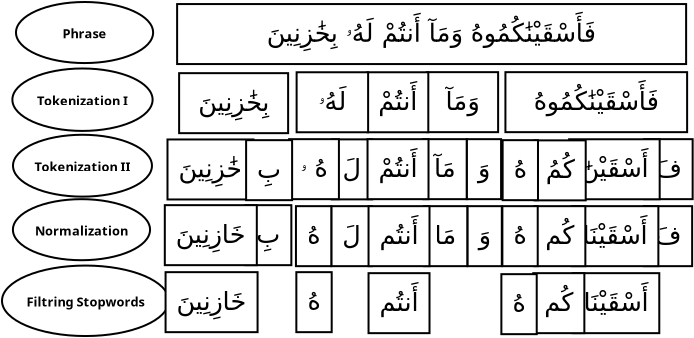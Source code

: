 <?xml version="1.0" encoding="UTF-8"?>
<dia:diagram xmlns:dia="http://www.lysator.liu.se/~alla/dia/">
  <dia:layer name="Background" visible="true" active="true">
    <dia:object type="Flowchart - Box" version="0" id="O0">
      <dia:attribute name="obj_pos">
        <dia:point val="16.5,11.1"/>
      </dia:attribute>
      <dia:attribute name="obj_bb">
        <dia:rectangle val="16.45,11.05;42,14.15"/>
      </dia:attribute>
      <dia:attribute name="elem_corner">
        <dia:point val="16.5,11.1"/>
      </dia:attribute>
      <dia:attribute name="elem_width">
        <dia:real val="25.45"/>
      </dia:attribute>
      <dia:attribute name="elem_height">
        <dia:real val="3.0"/>
      </dia:attribute>
      <dia:attribute name="border_width">
        <dia:real val="0.1"/>
      </dia:attribute>
      <dia:attribute name="show_background">
        <dia:boolean val="true"/>
      </dia:attribute>
      <dia:attribute name="padding">
        <dia:real val="0.5"/>
      </dia:attribute>
      <dia:attribute name="text">
        <dia:composite type="text">
          <dia:attribute name="string">
            <dia:string>#فَأَسْقَيْنَٰكُمُوهُ وَمَآ أَنتُمْ لَهُۥ بِخَٰزِنِينَ#</dia:string>
          </dia:attribute>
          <dia:attribute name="font">
            <dia:font family="Scheherazade" style="0" name="Courier"/>
          </dia:attribute>
          <dia:attribute name="height">
            <dia:real val="1.594"/>
          </dia:attribute>
          <dia:attribute name="pos">
            <dia:point val="29.225,12.906"/>
          </dia:attribute>
          <dia:attribute name="color">
            <dia:color val="#000000"/>
          </dia:attribute>
          <dia:attribute name="alignment">
            <dia:enum val="1"/>
          </dia:attribute>
        </dia:composite>
      </dia:attribute>
    </dia:object>
    <dia:object type="Flowchart - Ellipse" version="0" id="O1">
      <dia:attribute name="obj_pos">
        <dia:point val="8.443,10.997"/>
      </dia:attribute>
      <dia:attribute name="obj_bb">
        <dia:rectangle val="8.393,10.947;15.35,14.1"/>
      </dia:attribute>
      <dia:attribute name="elem_corner">
        <dia:point val="8.443,10.997"/>
      </dia:attribute>
      <dia:attribute name="elem_width">
        <dia:real val="6.857"/>
      </dia:attribute>
      <dia:attribute name="elem_height">
        <dia:real val="3.053"/>
      </dia:attribute>
      <dia:attribute name="border_width">
        <dia:real val="0.1"/>
      </dia:attribute>
      <dia:attribute name="show_background">
        <dia:boolean val="true"/>
      </dia:attribute>
      <dia:attribute name="padding">
        <dia:real val="0.354"/>
      </dia:attribute>
      <dia:attribute name="text">
        <dia:composite type="text">
          <dia:attribute name="string">
            <dia:string>#Phrase#</dia:string>
          </dia:attribute>
          <dia:attribute name="font">
            <dia:font family="sans" style="80" name="Helvetica-Bold"/>
          </dia:attribute>
          <dia:attribute name="height">
            <dia:real val="0.8"/>
          </dia:attribute>
          <dia:attribute name="pos">
            <dia:point val="11.872,12.718"/>
          </dia:attribute>
          <dia:attribute name="color">
            <dia:color val="#000000"/>
          </dia:attribute>
          <dia:attribute name="alignment">
            <dia:enum val="1"/>
          </dia:attribute>
        </dia:composite>
      </dia:attribute>
    </dia:object>
    <dia:object type="Flowchart - Ellipse" version="0" id="O2">
      <dia:attribute name="obj_pos">
        <dia:point val="8.263,14.321"/>
      </dia:attribute>
      <dia:attribute name="obj_bb">
        <dia:rectangle val="8.213,14.271;15.324,17.493"/>
      </dia:attribute>
      <dia:attribute name="elem_corner">
        <dia:point val="8.263,14.321"/>
      </dia:attribute>
      <dia:attribute name="elem_width">
        <dia:real val="7.011"/>
      </dia:attribute>
      <dia:attribute name="elem_height">
        <dia:real val="3.122"/>
      </dia:attribute>
      <dia:attribute name="border_width">
        <dia:real val="0.1"/>
      </dia:attribute>
      <dia:attribute name="show_background">
        <dia:boolean val="true"/>
      </dia:attribute>
      <dia:attribute name="padding">
        <dia:real val="0.354"/>
      </dia:attribute>
      <dia:attribute name="text">
        <dia:composite type="text">
          <dia:attribute name="string">
            <dia:string>#Tokenization I#</dia:string>
          </dia:attribute>
          <dia:attribute name="font">
            <dia:font family="sans" style="80" name="Helvetica-Bold"/>
          </dia:attribute>
          <dia:attribute name="height">
            <dia:real val="0.8"/>
          </dia:attribute>
          <dia:attribute name="pos">
            <dia:point val="11.768,16.077"/>
          </dia:attribute>
          <dia:attribute name="color">
            <dia:color val="#000000"/>
          </dia:attribute>
          <dia:attribute name="alignment">
            <dia:enum val="1"/>
          </dia:attribute>
        </dia:composite>
      </dia:attribute>
    </dia:object>
    <dia:object type="Flowchart - Ellipse" version="0" id="O3">
      <dia:attribute name="obj_pos">
        <dia:point val="8.29,20.855"/>
      </dia:attribute>
      <dia:attribute name="obj_bb">
        <dia:rectangle val="8.24,20.805;15.197,23.958"/>
      </dia:attribute>
      <dia:attribute name="elem_corner">
        <dia:point val="8.29,20.855"/>
      </dia:attribute>
      <dia:attribute name="elem_width">
        <dia:real val="6.857"/>
      </dia:attribute>
      <dia:attribute name="elem_height">
        <dia:real val="3.053"/>
      </dia:attribute>
      <dia:attribute name="border_width">
        <dia:real val="0.1"/>
      </dia:attribute>
      <dia:attribute name="show_background">
        <dia:boolean val="true"/>
      </dia:attribute>
      <dia:attribute name="padding">
        <dia:real val="0.354"/>
      </dia:attribute>
      <dia:attribute name="text">
        <dia:composite type="text">
          <dia:attribute name="string">
            <dia:string>#Normalization#</dia:string>
          </dia:attribute>
          <dia:attribute name="font">
            <dia:font family="sans" style="80" name="Helvetica-Bold"/>
          </dia:attribute>
          <dia:attribute name="height">
            <dia:real val="0.8"/>
          </dia:attribute>
          <dia:attribute name="pos">
            <dia:point val="11.718,22.577"/>
          </dia:attribute>
          <dia:attribute name="color">
            <dia:color val="#000000"/>
          </dia:attribute>
          <dia:attribute name="alignment">
            <dia:enum val="1"/>
          </dia:attribute>
        </dia:composite>
      </dia:attribute>
    </dia:object>
    <dia:object type="Flowchart - Ellipse" version="0" id="O4">
      <dia:attribute name="obj_pos">
        <dia:point val="7.744,24.175"/>
      </dia:attribute>
      <dia:attribute name="obj_bb">
        <dia:rectangle val="7.694,24.125;16.134,27.748"/>
      </dia:attribute>
      <dia:attribute name="elem_corner">
        <dia:point val="7.744,24.175"/>
      </dia:attribute>
      <dia:attribute name="elem_width">
        <dia:real val="8.34"/>
      </dia:attribute>
      <dia:attribute name="elem_height">
        <dia:real val="3.524"/>
      </dia:attribute>
      <dia:attribute name="border_width">
        <dia:real val="0.1"/>
      </dia:attribute>
      <dia:attribute name="show_background">
        <dia:boolean val="true"/>
      </dia:attribute>
      <dia:attribute name="padding">
        <dia:real val="0.354"/>
      </dia:attribute>
      <dia:attribute name="text">
        <dia:composite type="text">
          <dia:attribute name="string">
            <dia:string>#Filtring Stopwords#</dia:string>
          </dia:attribute>
          <dia:attribute name="font">
            <dia:font family="sans" style="80" name="Helvetica-Bold"/>
          </dia:attribute>
          <dia:attribute name="height">
            <dia:real val="0.8"/>
          </dia:attribute>
          <dia:attribute name="pos">
            <dia:point val="11.914,26.132"/>
          </dia:attribute>
          <dia:attribute name="color">
            <dia:color val="#000000"/>
          </dia:attribute>
          <dia:attribute name="alignment">
            <dia:enum val="1"/>
          </dia:attribute>
        </dia:composite>
      </dia:attribute>
    </dia:object>
    <dia:object type="Flowchart - Box" version="0" id="O5">
      <dia:attribute name="obj_pos">
        <dia:point val="32.915,14.505"/>
      </dia:attribute>
      <dia:attribute name="obj_bb">
        <dia:rectangle val="32.865,14.455;42.05,17.555"/>
      </dia:attribute>
      <dia:attribute name="elem_corner">
        <dia:point val="32.915,14.505"/>
      </dia:attribute>
      <dia:attribute name="elem_width">
        <dia:real val="9.085"/>
      </dia:attribute>
      <dia:attribute name="elem_height">
        <dia:real val="3.0"/>
      </dia:attribute>
      <dia:attribute name="border_width">
        <dia:real val="0.1"/>
      </dia:attribute>
      <dia:attribute name="show_background">
        <dia:boolean val="true"/>
      </dia:attribute>
      <dia:attribute name="padding">
        <dia:real val="0.5"/>
      </dia:attribute>
      <dia:attribute name="text">
        <dia:composite type="text">
          <dia:attribute name="string">
            <dia:string>#فَأَسْقَيْنَٰكُمُوهُ#</dia:string>
          </dia:attribute>
          <dia:attribute name="font">
            <dia:font family="Scheherazade" style="0" name="Courier"/>
          </dia:attribute>
          <dia:attribute name="height">
            <dia:real val="1.594"/>
          </dia:attribute>
          <dia:attribute name="pos">
            <dia:point val="37.458,16.311"/>
          </dia:attribute>
          <dia:attribute name="color">
            <dia:color val="#000000"/>
          </dia:attribute>
          <dia:attribute name="alignment">
            <dia:enum val="1"/>
          </dia:attribute>
        </dia:composite>
      </dia:attribute>
    </dia:object>
    <dia:object type="Flowchart - Ellipse" version="0" id="O6">
      <dia:attribute name="obj_pos">
        <dia:point val="8.294,17.635"/>
      </dia:attribute>
      <dia:attribute name="obj_bb">
        <dia:rectangle val="8.244,17.585;15.292,20.779"/>
      </dia:attribute>
      <dia:attribute name="elem_corner">
        <dia:point val="8.294,17.635"/>
      </dia:attribute>
      <dia:attribute name="elem_width">
        <dia:real val="6.948"/>
      </dia:attribute>
      <dia:attribute name="elem_height">
        <dia:real val="3.094"/>
      </dia:attribute>
      <dia:attribute name="border_width">
        <dia:real val="0.1"/>
      </dia:attribute>
      <dia:attribute name="show_background">
        <dia:boolean val="true"/>
      </dia:attribute>
      <dia:attribute name="padding">
        <dia:real val="0.354"/>
      </dia:attribute>
      <dia:attribute name="text">
        <dia:composite type="text">
          <dia:attribute name="string">
            <dia:string>#Tokenization II#</dia:string>
          </dia:attribute>
          <dia:attribute name="font">
            <dia:font family="sans" style="80" name="Helvetica-Bold"/>
          </dia:attribute>
          <dia:attribute name="height">
            <dia:real val="0.8"/>
          </dia:attribute>
          <dia:attribute name="pos">
            <dia:point val="11.768,19.377"/>
          </dia:attribute>
          <dia:attribute name="color">
            <dia:color val="#000000"/>
          </dia:attribute>
          <dia:attribute name="alignment">
            <dia:enum val="1"/>
          </dia:attribute>
        </dia:composite>
      </dia:attribute>
    </dia:object>
    <dia:object type="Flowchart - Box" version="0" id="O7">
      <dia:attribute name="obj_pos">
        <dia:point val="28.99,14.505"/>
      </dia:attribute>
      <dia:attribute name="obj_bb">
        <dia:rectangle val="28.94,14.455;32.6,17.555"/>
      </dia:attribute>
      <dia:attribute name="elem_corner">
        <dia:point val="28.99,14.505"/>
      </dia:attribute>
      <dia:attribute name="elem_width">
        <dia:real val="3.56"/>
      </dia:attribute>
      <dia:attribute name="elem_height">
        <dia:real val="3.0"/>
      </dia:attribute>
      <dia:attribute name="border_width">
        <dia:real val="0.1"/>
      </dia:attribute>
      <dia:attribute name="show_background">
        <dia:boolean val="true"/>
      </dia:attribute>
      <dia:attribute name="padding">
        <dia:real val="0.5"/>
      </dia:attribute>
      <dia:attribute name="text">
        <dia:composite type="text">
          <dia:attribute name="string">
            <dia:string>#وَمَآ#</dia:string>
          </dia:attribute>
          <dia:attribute name="font">
            <dia:font family="Scheherazade" style="0" name="Courier"/>
          </dia:attribute>
          <dia:attribute name="height">
            <dia:real val="1.594"/>
          </dia:attribute>
          <dia:attribute name="pos">
            <dia:point val="30.77,16.311"/>
          </dia:attribute>
          <dia:attribute name="color">
            <dia:color val="#000000"/>
          </dia:attribute>
          <dia:attribute name="alignment">
            <dia:enum val="1"/>
          </dia:attribute>
        </dia:composite>
      </dia:attribute>
    </dia:object>
    <dia:object type="Flowchart - Box" version="0" id="O8">
      <dia:attribute name="obj_pos">
        <dia:point val="26.43,14.51"/>
      </dia:attribute>
      <dia:attribute name="obj_bb">
        <dia:rectangle val="26.38,14.46;28.69,17.56"/>
      </dia:attribute>
      <dia:attribute name="elem_corner">
        <dia:point val="26.43,14.51"/>
      </dia:attribute>
      <dia:attribute name="elem_width">
        <dia:real val="2.21"/>
      </dia:attribute>
      <dia:attribute name="elem_height">
        <dia:real val="3.0"/>
      </dia:attribute>
      <dia:attribute name="border_width">
        <dia:real val="0.1"/>
      </dia:attribute>
      <dia:attribute name="show_background">
        <dia:boolean val="true"/>
      </dia:attribute>
      <dia:attribute name="padding">
        <dia:real val="0.5"/>
      </dia:attribute>
      <dia:attribute name="text">
        <dia:composite type="text">
          <dia:attribute name="string">
            <dia:string>#أَنتُمْ#</dia:string>
          </dia:attribute>
          <dia:attribute name="font">
            <dia:font family="Scheherazade" style="0" name="Courier"/>
          </dia:attribute>
          <dia:attribute name="height">
            <dia:real val="1.594"/>
          </dia:attribute>
          <dia:attribute name="pos">
            <dia:point val="27.535,16.316"/>
          </dia:attribute>
          <dia:attribute name="color">
            <dia:color val="#000000"/>
          </dia:attribute>
          <dia:attribute name="alignment">
            <dia:enum val="1"/>
          </dia:attribute>
        </dia:composite>
      </dia:attribute>
    </dia:object>
    <dia:object type="Flowchart - Box" version="0" id="O9">
      <dia:attribute name="obj_pos">
        <dia:point val="24.42,17.865"/>
      </dia:attribute>
      <dia:attribute name="obj_bb">
        <dia:rectangle val="24.37,17.815;26.12,20.915"/>
      </dia:attribute>
      <dia:attribute name="elem_corner">
        <dia:point val="24.42,17.865"/>
      </dia:attribute>
      <dia:attribute name="elem_width">
        <dia:real val="1.65"/>
      </dia:attribute>
      <dia:attribute name="elem_height">
        <dia:real val="3.0"/>
      </dia:attribute>
      <dia:attribute name="border_width">
        <dia:real val="0.1"/>
      </dia:attribute>
      <dia:attribute name="show_background">
        <dia:boolean val="true"/>
      </dia:attribute>
      <dia:attribute name="padding">
        <dia:real val="0.5"/>
      </dia:attribute>
      <dia:attribute name="text">
        <dia:composite type="text">
          <dia:attribute name="string">
            <dia:string>#لَ#</dia:string>
          </dia:attribute>
          <dia:attribute name="font">
            <dia:font family="Scheherazade" style="0" name="Courier"/>
          </dia:attribute>
          <dia:attribute name="height">
            <dia:real val="1.594"/>
          </dia:attribute>
          <dia:attribute name="pos">
            <dia:point val="25.245,19.671"/>
          </dia:attribute>
          <dia:attribute name="color">
            <dia:color val="#000000"/>
          </dia:attribute>
          <dia:attribute name="alignment">
            <dia:enum val="1"/>
          </dia:attribute>
        </dia:composite>
      </dia:attribute>
    </dia:object>
    <dia:object type="Flowchart - Box" version="0" id="O10">
      <dia:attribute name="obj_pos">
        <dia:point val="16.587,17.87"/>
      </dia:attribute>
      <dia:attribute name="obj_bb">
        <dia:rectangle val="16.538,17.82;19.8,20.92"/>
      </dia:attribute>
      <dia:attribute name="elem_corner">
        <dia:point val="16.587,17.87"/>
      </dia:attribute>
      <dia:attribute name="elem_width">
        <dia:real val="3.163"/>
      </dia:attribute>
      <dia:attribute name="elem_height">
        <dia:real val="3.0"/>
      </dia:attribute>
      <dia:attribute name="border_width">
        <dia:real val="0.1"/>
      </dia:attribute>
      <dia:attribute name="show_background">
        <dia:boolean val="true"/>
      </dia:attribute>
      <dia:attribute name="padding">
        <dia:real val="0.5"/>
      </dia:attribute>
      <dia:attribute name="text">
        <dia:composite type="text">
          <dia:attribute name="string">
            <dia:string>#خَٰزِنِينَ#</dia:string>
          </dia:attribute>
          <dia:attribute name="font">
            <dia:font family="Scheherazade" style="0" name="Courier"/>
          </dia:attribute>
          <dia:attribute name="height">
            <dia:real val="1.594"/>
          </dia:attribute>
          <dia:attribute name="pos">
            <dia:point val="18.169,19.676"/>
          </dia:attribute>
          <dia:attribute name="color">
            <dia:color val="#000000"/>
          </dia:attribute>
          <dia:attribute name="alignment">
            <dia:enum val="1"/>
          </dia:attribute>
        </dia:composite>
      </dia:attribute>
    </dia:object>
    <dia:object type="Flowchart - Box" version="0" id="O11">
      <dia:attribute name="obj_pos">
        <dia:point val="40.065,17.855"/>
      </dia:attribute>
      <dia:attribute name="obj_bb">
        <dia:rectangle val="40.015,17.805;42.115,20.905"/>
      </dia:attribute>
      <dia:attribute name="elem_corner">
        <dia:point val="40.065,17.855"/>
      </dia:attribute>
      <dia:attribute name="elem_width">
        <dia:real val="2.0"/>
      </dia:attribute>
      <dia:attribute name="elem_height">
        <dia:real val="3.0"/>
      </dia:attribute>
      <dia:attribute name="border_width">
        <dia:real val="0.1"/>
      </dia:attribute>
      <dia:attribute name="show_background">
        <dia:boolean val="true"/>
      </dia:attribute>
      <dia:attribute name="padding">
        <dia:real val="0.5"/>
      </dia:attribute>
      <dia:attribute name="text">
        <dia:composite type="text">
          <dia:attribute name="string">
            <dia:string>#فَ#</dia:string>
          </dia:attribute>
          <dia:attribute name="font">
            <dia:font family="Scheherazade" style="0" name="Courier"/>
          </dia:attribute>
          <dia:attribute name="height">
            <dia:real val="1.594"/>
          </dia:attribute>
          <dia:attribute name="pos">
            <dia:point val="41.065,19.661"/>
          </dia:attribute>
          <dia:attribute name="color">
            <dia:color val="#000000"/>
          </dia:attribute>
          <dia:attribute name="alignment">
            <dia:enum val="1"/>
          </dia:attribute>
        </dia:composite>
      </dia:attribute>
    </dia:object>
    <dia:object type="Flowchart - Box" version="0" id="O12">
      <dia:attribute name="obj_pos">
        <dia:point val="36.862,17.86"/>
      </dia:attribute>
      <dia:attribute name="obj_bb">
        <dia:rectangle val="36.812,17.81;39.915,20.91"/>
      </dia:attribute>
      <dia:attribute name="elem_corner">
        <dia:point val="36.862,17.86"/>
      </dia:attribute>
      <dia:attribute name="elem_width">
        <dia:real val="3.003"/>
      </dia:attribute>
      <dia:attribute name="elem_height">
        <dia:real val="3.0"/>
      </dia:attribute>
      <dia:attribute name="border_width">
        <dia:real val="0.1"/>
      </dia:attribute>
      <dia:attribute name="show_background">
        <dia:boolean val="true"/>
      </dia:attribute>
      <dia:attribute name="padding">
        <dia:real val="0.5"/>
      </dia:attribute>
      <dia:attribute name="text">
        <dia:composite type="text">
          <dia:attribute name="string">
            <dia:string>#أَسْقَيْنَٰ#</dia:string>
          </dia:attribute>
          <dia:attribute name="font">
            <dia:font family="Scheherazade" style="0" name="Courier"/>
          </dia:attribute>
          <dia:attribute name="height">
            <dia:real val="1.594"/>
          </dia:attribute>
          <dia:attribute name="pos">
            <dia:point val="38.364,19.666"/>
          </dia:attribute>
          <dia:attribute name="color">
            <dia:color val="#000000"/>
          </dia:attribute>
          <dia:attribute name="alignment">
            <dia:enum val="1"/>
          </dia:attribute>
        </dia:composite>
      </dia:attribute>
    </dia:object>
    <dia:object type="Flowchart - Box" version="0" id="O13">
      <dia:attribute name="obj_pos">
        <dia:point val="34.608,17.915"/>
      </dia:attribute>
      <dia:attribute name="obj_bb">
        <dia:rectangle val="34.557,17.865;36.745,20.965"/>
      </dia:attribute>
      <dia:attribute name="elem_corner">
        <dia:point val="34.608,17.915"/>
      </dia:attribute>
      <dia:attribute name="elem_width">
        <dia:real val="2.088"/>
      </dia:attribute>
      <dia:attribute name="elem_height">
        <dia:real val="3.0"/>
      </dia:attribute>
      <dia:attribute name="border_width">
        <dia:real val="0.1"/>
      </dia:attribute>
      <dia:attribute name="show_background">
        <dia:boolean val="true"/>
      </dia:attribute>
      <dia:attribute name="padding">
        <dia:real val="0.5"/>
      </dia:attribute>
      <dia:attribute name="text">
        <dia:composite type="text">
          <dia:attribute name="string">
            <dia:string>#كُمُ#</dia:string>
          </dia:attribute>
          <dia:attribute name="font">
            <dia:font family="Scheherazade" style="0" name="Courier"/>
          </dia:attribute>
          <dia:attribute name="height">
            <dia:real val="1.594"/>
          </dia:attribute>
          <dia:attribute name="pos">
            <dia:point val="35.651,19.721"/>
          </dia:attribute>
          <dia:attribute name="color">
            <dia:color val="#000000"/>
          </dia:attribute>
          <dia:attribute name="alignment">
            <dia:enum val="1"/>
          </dia:attribute>
        </dia:composite>
      </dia:attribute>
    </dia:object>
    <dia:object type="Flowchart - Box" version="0" id="O14">
      <dia:attribute name="obj_pos">
        <dia:point val="32.953,17.905"/>
      </dia:attribute>
      <dia:attribute name="obj_bb">
        <dia:rectangle val="32.903,17.855;34.415,20.955"/>
      </dia:attribute>
      <dia:attribute name="elem_corner">
        <dia:point val="32.953,17.905"/>
      </dia:attribute>
      <dia:attribute name="elem_width">
        <dia:real val="1.413"/>
      </dia:attribute>
      <dia:attribute name="elem_height">
        <dia:real val="3.0"/>
      </dia:attribute>
      <dia:attribute name="border_width">
        <dia:real val="0.1"/>
      </dia:attribute>
      <dia:attribute name="show_background">
        <dia:boolean val="true"/>
      </dia:attribute>
      <dia:attribute name="padding">
        <dia:real val="0.5"/>
      </dia:attribute>
      <dia:attribute name="text">
        <dia:composite type="text">
          <dia:attribute name="string">
            <dia:string>#هُ#</dia:string>
          </dia:attribute>
          <dia:attribute name="font">
            <dia:font family="Scheherazade" style="0" name="Courier"/>
          </dia:attribute>
          <dia:attribute name="height">
            <dia:real val="1.594"/>
          </dia:attribute>
          <dia:attribute name="pos">
            <dia:point val="33.659,19.711"/>
          </dia:attribute>
          <dia:attribute name="color">
            <dia:color val="#000000"/>
          </dia:attribute>
          <dia:attribute name="alignment">
            <dia:enum val="1"/>
          </dia:attribute>
        </dia:composite>
      </dia:attribute>
    </dia:object>
    <dia:object type="Flowchart - Box" version="0" id="O15">
      <dia:attribute name="obj_pos">
        <dia:point val="31.104,17.855"/>
      </dia:attribute>
      <dia:attribute name="obj_bb">
        <dia:rectangle val="31.054,17.805;32.627,20.905"/>
      </dia:attribute>
      <dia:attribute name="elem_corner">
        <dia:point val="31.104,17.855"/>
      </dia:attribute>
      <dia:attribute name="elem_width">
        <dia:real val="1.473"/>
      </dia:attribute>
      <dia:attribute name="elem_height">
        <dia:real val="3.0"/>
      </dia:attribute>
      <dia:attribute name="border_width">
        <dia:real val="0.1"/>
      </dia:attribute>
      <dia:attribute name="show_background">
        <dia:boolean val="true"/>
      </dia:attribute>
      <dia:attribute name="padding">
        <dia:real val="0.5"/>
      </dia:attribute>
      <dia:attribute name="text">
        <dia:composite type="text">
          <dia:attribute name="string">
            <dia:string>#وَ#</dia:string>
          </dia:attribute>
          <dia:attribute name="font">
            <dia:font family="Scheherazade" style="0" name="Courier"/>
          </dia:attribute>
          <dia:attribute name="height">
            <dia:real val="1.594"/>
          </dia:attribute>
          <dia:attribute name="pos">
            <dia:point val="31.841,19.661"/>
          </dia:attribute>
          <dia:attribute name="color">
            <dia:color val="#000000"/>
          </dia:attribute>
          <dia:attribute name="alignment">
            <dia:enum val="1"/>
          </dia:attribute>
        </dia:composite>
      </dia:attribute>
    </dia:object>
    <dia:object type="Flowchart - Box" version="0" id="O16">
      <dia:attribute name="obj_pos">
        <dia:point val="29.012,17.855"/>
      </dia:attribute>
      <dia:attribute name="obj_bb">
        <dia:rectangle val="28.962,17.805;30.827,20.905"/>
      </dia:attribute>
      <dia:attribute name="elem_corner">
        <dia:point val="29.012,17.855"/>
      </dia:attribute>
      <dia:attribute name="elem_width">
        <dia:real val="1.764"/>
      </dia:attribute>
      <dia:attribute name="elem_height">
        <dia:real val="3.0"/>
      </dia:attribute>
      <dia:attribute name="border_width">
        <dia:real val="0.1"/>
      </dia:attribute>
      <dia:attribute name="show_background">
        <dia:boolean val="true"/>
      </dia:attribute>
      <dia:attribute name="padding">
        <dia:real val="0.5"/>
      </dia:attribute>
      <dia:attribute name="text">
        <dia:composite type="text">
          <dia:attribute name="string">
            <dia:string>#مَآ#</dia:string>
          </dia:attribute>
          <dia:attribute name="font">
            <dia:font family="Scheherazade" style="0" name="Courier"/>
          </dia:attribute>
          <dia:attribute name="height">
            <dia:real val="1.594"/>
          </dia:attribute>
          <dia:attribute name="pos">
            <dia:point val="29.895,19.661"/>
          </dia:attribute>
          <dia:attribute name="color">
            <dia:color val="#000000"/>
          </dia:attribute>
          <dia:attribute name="alignment">
            <dia:enum val="1"/>
          </dia:attribute>
        </dia:composite>
      </dia:attribute>
    </dia:object>
    <dia:object type="Flowchart - Box" version="0" id="O17">
      <dia:attribute name="obj_pos">
        <dia:point val="22.477,17.855"/>
      </dia:attribute>
      <dia:attribute name="obj_bb">
        <dia:rectangle val="22.427,17.805;24.26,20.905"/>
      </dia:attribute>
      <dia:attribute name="elem_corner">
        <dia:point val="22.477,17.855"/>
      </dia:attribute>
      <dia:attribute name="elem_width">
        <dia:real val="1.733"/>
      </dia:attribute>
      <dia:attribute name="elem_height">
        <dia:real val="3.0"/>
      </dia:attribute>
      <dia:attribute name="border_width">
        <dia:real val="0.1"/>
      </dia:attribute>
      <dia:attribute name="show_background">
        <dia:boolean val="true"/>
      </dia:attribute>
      <dia:attribute name="padding">
        <dia:real val="0.5"/>
      </dia:attribute>
      <dia:attribute name="text">
        <dia:composite type="text">
          <dia:attribute name="string">
            <dia:string>#هُ ۥ#</dia:string>
          </dia:attribute>
          <dia:attribute name="font">
            <dia:font family="Scheherazade" style="0" name="Courier"/>
          </dia:attribute>
          <dia:attribute name="height">
            <dia:real val="1.594"/>
          </dia:attribute>
          <dia:attribute name="pos">
            <dia:point val="23.344,19.661"/>
          </dia:attribute>
          <dia:attribute name="color">
            <dia:color val="#000000"/>
          </dia:attribute>
          <dia:attribute name="alignment">
            <dia:enum val="1"/>
          </dia:attribute>
        </dia:composite>
      </dia:attribute>
    </dia:object>
    <dia:object type="Flowchart - Box" version="0" id="O18">
      <dia:attribute name="obj_pos">
        <dia:point val="20.128,17.905"/>
      </dia:attribute>
      <dia:attribute name="obj_bb">
        <dia:rectangle val="20.078,17.855;22.12,20.955"/>
      </dia:attribute>
      <dia:attribute name="elem_corner">
        <dia:point val="20.128,17.905"/>
      </dia:attribute>
      <dia:attribute name="elem_width">
        <dia:real val="1.943"/>
      </dia:attribute>
      <dia:attribute name="elem_height">
        <dia:real val="3.0"/>
      </dia:attribute>
      <dia:attribute name="border_width">
        <dia:real val="0.1"/>
      </dia:attribute>
      <dia:attribute name="show_background">
        <dia:boolean val="true"/>
      </dia:attribute>
      <dia:attribute name="padding">
        <dia:real val="0.5"/>
      </dia:attribute>
      <dia:attribute name="text">
        <dia:composite type="text">
          <dia:attribute name="string">
            <dia:string>#بِ#</dia:string>
          </dia:attribute>
          <dia:attribute name="font">
            <dia:font family="Scheherazade" style="0" name="Courier"/>
          </dia:attribute>
          <dia:attribute name="height">
            <dia:real val="1.594"/>
          </dia:attribute>
          <dia:attribute name="pos">
            <dia:point val="21.099,19.711"/>
          </dia:attribute>
          <dia:attribute name="color">
            <dia:color val="#000000"/>
          </dia:attribute>
          <dia:attribute name="alignment">
            <dia:enum val="1"/>
          </dia:attribute>
        </dia:composite>
      </dia:attribute>
    </dia:object>
    <dia:object type="Flowchart - Box" version="0" id="O19">
      <dia:attribute name="obj_pos">
        <dia:point val="16.6,14.555"/>
      </dia:attribute>
      <dia:attribute name="obj_bb">
        <dia:rectangle val="16.55,14.505;22.1,17.605"/>
      </dia:attribute>
      <dia:attribute name="elem_corner">
        <dia:point val="16.6,14.555"/>
      </dia:attribute>
      <dia:attribute name="elem_width">
        <dia:real val="5.45"/>
      </dia:attribute>
      <dia:attribute name="elem_height">
        <dia:real val="3.0"/>
      </dia:attribute>
      <dia:attribute name="border_width">
        <dia:real val="0.1"/>
      </dia:attribute>
      <dia:attribute name="show_background">
        <dia:boolean val="true"/>
      </dia:attribute>
      <dia:attribute name="padding">
        <dia:real val="0.5"/>
      </dia:attribute>
      <dia:attribute name="text">
        <dia:composite type="text">
          <dia:attribute name="string">
            <dia:string>#بِخَٰزِنِينَ#</dia:string>
          </dia:attribute>
          <dia:attribute name="font">
            <dia:font family="Scheherazade" style="0" name="Courier"/>
          </dia:attribute>
          <dia:attribute name="height">
            <dia:real val="1.594"/>
          </dia:attribute>
          <dia:attribute name="pos">
            <dia:point val="19.325,16.361"/>
          </dia:attribute>
          <dia:attribute name="color">
            <dia:color val="#000000"/>
          </dia:attribute>
          <dia:attribute name="alignment">
            <dia:enum val="1"/>
          </dia:attribute>
        </dia:composite>
      </dia:attribute>
    </dia:object>
    <dia:object type="Flowchart - Box" version="0" id="O20">
      <dia:attribute name="obj_pos">
        <dia:point val="22.475,14.51"/>
      </dia:attribute>
      <dia:attribute name="obj_bb">
        <dia:rectangle val="22.425,14.46;26.1,17.56"/>
      </dia:attribute>
      <dia:attribute name="elem_corner">
        <dia:point val="22.475,14.51"/>
      </dia:attribute>
      <dia:attribute name="elem_width">
        <dia:real val="3.575"/>
      </dia:attribute>
      <dia:attribute name="elem_height">
        <dia:real val="3.0"/>
      </dia:attribute>
      <dia:attribute name="border_width">
        <dia:real val="0.1"/>
      </dia:attribute>
      <dia:attribute name="show_background">
        <dia:boolean val="true"/>
      </dia:attribute>
      <dia:attribute name="padding">
        <dia:real val="0.5"/>
      </dia:attribute>
      <dia:attribute name="text">
        <dia:composite type="text">
          <dia:attribute name="string">
            <dia:string>#لَهُۥ#</dia:string>
          </dia:attribute>
          <dia:attribute name="font">
            <dia:font family="Scheherazade" style="0" name="Courier"/>
          </dia:attribute>
          <dia:attribute name="height">
            <dia:real val="1.594"/>
          </dia:attribute>
          <dia:attribute name="pos">
            <dia:point val="24.262,16.316"/>
          </dia:attribute>
          <dia:attribute name="color">
            <dia:color val="#000000"/>
          </dia:attribute>
          <dia:attribute name="alignment">
            <dia:enum val="1"/>
          </dia:attribute>
        </dia:composite>
      </dia:attribute>
    </dia:object>
    <dia:object type="Flowchart - Box" version="0" id="O21">
      <dia:attribute name="obj_pos">
        <dia:point val="40.04,21.205"/>
      </dia:attribute>
      <dia:attribute name="obj_bb">
        <dia:rectangle val="39.99,21.155;42.09,24.255"/>
      </dia:attribute>
      <dia:attribute name="elem_corner">
        <dia:point val="40.04,21.205"/>
      </dia:attribute>
      <dia:attribute name="elem_width">
        <dia:real val="2.0"/>
      </dia:attribute>
      <dia:attribute name="elem_height">
        <dia:real val="3.0"/>
      </dia:attribute>
      <dia:attribute name="border_width">
        <dia:real val="0.1"/>
      </dia:attribute>
      <dia:attribute name="show_background">
        <dia:boolean val="true"/>
      </dia:attribute>
      <dia:attribute name="padding">
        <dia:real val="0.5"/>
      </dia:attribute>
      <dia:attribute name="text">
        <dia:composite type="text">
          <dia:attribute name="string">
            <dia:string>#فَ#</dia:string>
          </dia:attribute>
          <dia:attribute name="font">
            <dia:font family="Scheherazade" style="0" name="Courier"/>
          </dia:attribute>
          <dia:attribute name="height">
            <dia:real val="1.594"/>
          </dia:attribute>
          <dia:attribute name="pos">
            <dia:point val="41.04,23.011"/>
          </dia:attribute>
          <dia:attribute name="color">
            <dia:color val="#000000"/>
          </dia:attribute>
          <dia:attribute name="alignment">
            <dia:enum val="1"/>
          </dia:attribute>
        </dia:composite>
      </dia:attribute>
    </dia:object>
    <dia:object type="Flowchart - Box" version="0" id="O22">
      <dia:attribute name="obj_pos">
        <dia:point val="36.944,21.205"/>
      </dia:attribute>
      <dia:attribute name="obj_bb">
        <dia:rectangle val="36.894,21.155;39.899,24.255"/>
      </dia:attribute>
      <dia:attribute name="elem_corner">
        <dia:point val="36.944,21.205"/>
      </dia:attribute>
      <dia:attribute name="elem_width">
        <dia:real val="2.905"/>
      </dia:attribute>
      <dia:attribute name="elem_height">
        <dia:real val="3.0"/>
      </dia:attribute>
      <dia:attribute name="border_width">
        <dia:real val="0.1"/>
      </dia:attribute>
      <dia:attribute name="show_background">
        <dia:boolean val="true"/>
      </dia:attribute>
      <dia:attribute name="padding">
        <dia:real val="0.5"/>
      </dia:attribute>
      <dia:attribute name="text">
        <dia:composite type="text">
          <dia:attribute name="string">
            <dia:string>#أَسْقَيْنَا#</dia:string>
          </dia:attribute>
          <dia:attribute name="font">
            <dia:font family="Scheherazade" style="0" name="Courier"/>
          </dia:attribute>
          <dia:attribute name="height">
            <dia:real val="1.594"/>
          </dia:attribute>
          <dia:attribute name="pos">
            <dia:point val="38.396,23.011"/>
          </dia:attribute>
          <dia:attribute name="color">
            <dia:color val="#000000"/>
          </dia:attribute>
          <dia:attribute name="alignment">
            <dia:enum val="1"/>
          </dia:attribute>
        </dia:composite>
      </dia:attribute>
    </dia:object>
    <dia:object type="Flowchart - Box" version="0" id="O23">
      <dia:attribute name="obj_pos">
        <dia:point val="34.59,21.205"/>
      </dia:attribute>
      <dia:attribute name="obj_bb">
        <dia:rectangle val="34.54,21.155;36.727,24.255"/>
      </dia:attribute>
      <dia:attribute name="elem_corner">
        <dia:point val="34.59,21.205"/>
      </dia:attribute>
      <dia:attribute name="elem_width">
        <dia:real val="2.088"/>
      </dia:attribute>
      <dia:attribute name="elem_height">
        <dia:real val="3.0"/>
      </dia:attribute>
      <dia:attribute name="border_width">
        <dia:real val="0.1"/>
      </dia:attribute>
      <dia:attribute name="show_background">
        <dia:boolean val="true"/>
      </dia:attribute>
      <dia:attribute name="padding">
        <dia:real val="0.5"/>
      </dia:attribute>
      <dia:attribute name="text">
        <dia:composite type="text">
          <dia:attribute name="string">
            <dia:string>#كُم#</dia:string>
          </dia:attribute>
          <dia:attribute name="font">
            <dia:font family="Scheherazade" style="0" name="Courier"/>
          </dia:attribute>
          <dia:attribute name="height">
            <dia:real val="1.594"/>
          </dia:attribute>
          <dia:attribute name="pos">
            <dia:point val="35.634,23.011"/>
          </dia:attribute>
          <dia:attribute name="color">
            <dia:color val="#000000"/>
          </dia:attribute>
          <dia:attribute name="alignment">
            <dia:enum val="1"/>
          </dia:attribute>
        </dia:composite>
      </dia:attribute>
    </dia:object>
    <dia:object type="Flowchart - Box" version="0" id="O24">
      <dia:attribute name="obj_pos">
        <dia:point val="32.94,21.205"/>
      </dia:attribute>
      <dia:attribute name="obj_bb">
        <dia:rectangle val="32.89,21.155;34.403,24.255"/>
      </dia:attribute>
      <dia:attribute name="elem_corner">
        <dia:point val="32.94,21.205"/>
      </dia:attribute>
      <dia:attribute name="elem_width">
        <dia:real val="1.413"/>
      </dia:attribute>
      <dia:attribute name="elem_height">
        <dia:real val="3.0"/>
      </dia:attribute>
      <dia:attribute name="border_width">
        <dia:real val="0.1"/>
      </dia:attribute>
      <dia:attribute name="show_background">
        <dia:boolean val="true"/>
      </dia:attribute>
      <dia:attribute name="padding">
        <dia:real val="0.5"/>
      </dia:attribute>
      <dia:attribute name="text">
        <dia:composite type="text">
          <dia:attribute name="string">
            <dia:string>#هُ#</dia:string>
          </dia:attribute>
          <dia:attribute name="font">
            <dia:font family="Scheherazade" style="0" name="Courier"/>
          </dia:attribute>
          <dia:attribute name="height">
            <dia:real val="1.594"/>
          </dia:attribute>
          <dia:attribute name="pos">
            <dia:point val="33.646,23.011"/>
          </dia:attribute>
          <dia:attribute name="color">
            <dia:color val="#000000"/>
          </dia:attribute>
          <dia:attribute name="alignment">
            <dia:enum val="1"/>
          </dia:attribute>
        </dia:composite>
      </dia:attribute>
    </dia:object>
    <dia:object type="Flowchart - Box" version="0" id="O25">
      <dia:attribute name="obj_pos">
        <dia:point val="31.14,21.205"/>
      </dia:attribute>
      <dia:attribute name="obj_bb">
        <dia:rectangle val="31.09,21.155;32.663,24.255"/>
      </dia:attribute>
      <dia:attribute name="elem_corner">
        <dia:point val="31.14,21.205"/>
      </dia:attribute>
      <dia:attribute name="elem_width">
        <dia:real val="1.473"/>
      </dia:attribute>
      <dia:attribute name="elem_height">
        <dia:real val="3.0"/>
      </dia:attribute>
      <dia:attribute name="border_width">
        <dia:real val="0.1"/>
      </dia:attribute>
      <dia:attribute name="show_background">
        <dia:boolean val="true"/>
      </dia:attribute>
      <dia:attribute name="padding">
        <dia:real val="0.5"/>
      </dia:attribute>
      <dia:attribute name="text">
        <dia:composite type="text">
          <dia:attribute name="string">
            <dia:string>#وَ#</dia:string>
          </dia:attribute>
          <dia:attribute name="font">
            <dia:font family="Scheherazade" style="0" name="Courier"/>
          </dia:attribute>
          <dia:attribute name="height">
            <dia:real val="1.594"/>
          </dia:attribute>
          <dia:attribute name="pos">
            <dia:point val="31.876,23.011"/>
          </dia:attribute>
          <dia:attribute name="color">
            <dia:color val="#000000"/>
          </dia:attribute>
          <dia:attribute name="alignment">
            <dia:enum val="1"/>
          </dia:attribute>
        </dia:composite>
      </dia:attribute>
    </dia:object>
    <dia:object type="Flowchart - Box" version="0" id="O26">
      <dia:attribute name="obj_pos">
        <dia:point val="29.04,21.205"/>
      </dia:attribute>
      <dia:attribute name="obj_bb">
        <dia:rectangle val="28.99,21.155;30.854,24.255"/>
      </dia:attribute>
      <dia:attribute name="elem_corner">
        <dia:point val="29.04,21.205"/>
      </dia:attribute>
      <dia:attribute name="elem_width">
        <dia:real val="1.764"/>
      </dia:attribute>
      <dia:attribute name="elem_height">
        <dia:real val="3.0"/>
      </dia:attribute>
      <dia:attribute name="border_width">
        <dia:real val="0.1"/>
      </dia:attribute>
      <dia:attribute name="show_background">
        <dia:boolean val="true"/>
      </dia:attribute>
      <dia:attribute name="padding">
        <dia:real val="0.5"/>
      </dia:attribute>
      <dia:attribute name="text">
        <dia:composite type="text">
          <dia:attribute name="string">
            <dia:string>#مَا#</dia:string>
          </dia:attribute>
          <dia:attribute name="font">
            <dia:font family="Scheherazade" style="0" name="Courier"/>
          </dia:attribute>
          <dia:attribute name="height">
            <dia:real val="1.594"/>
          </dia:attribute>
          <dia:attribute name="pos">
            <dia:point val="29.922,23.011"/>
          </dia:attribute>
          <dia:attribute name="color">
            <dia:color val="#000000"/>
          </dia:attribute>
          <dia:attribute name="alignment">
            <dia:enum val="1"/>
          </dia:attribute>
        </dia:composite>
      </dia:attribute>
    </dia:object>
    <dia:object type="Flowchart - Box" version="0" id="O27">
      <dia:attribute name="obj_pos">
        <dia:point val="24.4,21.205"/>
      </dia:attribute>
      <dia:attribute name="obj_bb">
        <dia:rectangle val="24.35,21.155;26.1,24.255"/>
      </dia:attribute>
      <dia:attribute name="elem_corner">
        <dia:point val="24.4,21.205"/>
      </dia:attribute>
      <dia:attribute name="elem_width">
        <dia:real val="1.65"/>
      </dia:attribute>
      <dia:attribute name="elem_height">
        <dia:real val="3.0"/>
      </dia:attribute>
      <dia:attribute name="border_width">
        <dia:real val="0.1"/>
      </dia:attribute>
      <dia:attribute name="show_background">
        <dia:boolean val="true"/>
      </dia:attribute>
      <dia:attribute name="padding">
        <dia:real val="0.5"/>
      </dia:attribute>
      <dia:attribute name="text">
        <dia:composite type="text">
          <dia:attribute name="string">
            <dia:string>#لَ#</dia:string>
          </dia:attribute>
          <dia:attribute name="font">
            <dia:font family="Scheherazade" style="0" name="Courier"/>
          </dia:attribute>
          <dia:attribute name="height">
            <dia:real val="1.594"/>
          </dia:attribute>
          <dia:attribute name="pos">
            <dia:point val="25.225,23.011"/>
          </dia:attribute>
          <dia:attribute name="color">
            <dia:color val="#000000"/>
          </dia:attribute>
          <dia:attribute name="alignment">
            <dia:enum val="1"/>
          </dia:attribute>
        </dia:composite>
      </dia:attribute>
    </dia:object>
    <dia:object type="Flowchart - Box" version="0" id="O28">
      <dia:attribute name="obj_pos">
        <dia:point val="22.5,21.205"/>
      </dia:attribute>
      <dia:attribute name="obj_bb">
        <dia:rectangle val="22.45,21.155;24.2,24.255"/>
      </dia:attribute>
      <dia:attribute name="elem_corner">
        <dia:point val="22.5,21.205"/>
      </dia:attribute>
      <dia:attribute name="elem_width">
        <dia:real val="1.65"/>
      </dia:attribute>
      <dia:attribute name="elem_height">
        <dia:real val="3.0"/>
      </dia:attribute>
      <dia:attribute name="border_width">
        <dia:real val="0.1"/>
      </dia:attribute>
      <dia:attribute name="show_background">
        <dia:boolean val="true"/>
      </dia:attribute>
      <dia:attribute name="padding">
        <dia:real val="0.5"/>
      </dia:attribute>
      <dia:attribute name="text">
        <dia:composite type="text">
          <dia:attribute name="string">
            <dia:string>#هُ#</dia:string>
          </dia:attribute>
          <dia:attribute name="font">
            <dia:font family="Scheherazade" style="0" name="Courier"/>
          </dia:attribute>
          <dia:attribute name="height">
            <dia:real val="1.594"/>
          </dia:attribute>
          <dia:attribute name="pos">
            <dia:point val="23.325,23.011"/>
          </dia:attribute>
          <dia:attribute name="color">
            <dia:color val="#000000"/>
          </dia:attribute>
          <dia:attribute name="alignment">
            <dia:enum val="1"/>
          </dia:attribute>
        </dia:composite>
      </dia:attribute>
    </dia:object>
    <dia:object type="Flowchart - Box" version="0" id="O29">
      <dia:attribute name="obj_pos">
        <dia:point val="20.09,21.155"/>
      </dia:attribute>
      <dia:attribute name="obj_bb">
        <dia:rectangle val="20.04,21.105;22.082,24.205"/>
      </dia:attribute>
      <dia:attribute name="elem_corner">
        <dia:point val="20.09,21.155"/>
      </dia:attribute>
      <dia:attribute name="elem_width">
        <dia:real val="1.943"/>
      </dia:attribute>
      <dia:attribute name="elem_height">
        <dia:real val="3.0"/>
      </dia:attribute>
      <dia:attribute name="border_width">
        <dia:real val="0.1"/>
      </dia:attribute>
      <dia:attribute name="show_background">
        <dia:boolean val="true"/>
      </dia:attribute>
      <dia:attribute name="padding">
        <dia:real val="0.5"/>
      </dia:attribute>
      <dia:attribute name="text">
        <dia:composite type="text">
          <dia:attribute name="string">
            <dia:string>#بِ#</dia:string>
          </dia:attribute>
          <dia:attribute name="font">
            <dia:font family="Scheherazade" style="0" name="Courier"/>
          </dia:attribute>
          <dia:attribute name="height">
            <dia:real val="1.594"/>
          </dia:attribute>
          <dia:attribute name="pos">
            <dia:point val="21.061,22.961"/>
          </dia:attribute>
          <dia:attribute name="color">
            <dia:color val="#000000"/>
          </dia:attribute>
          <dia:attribute name="alignment">
            <dia:enum val="1"/>
          </dia:attribute>
        </dia:composite>
      </dia:attribute>
    </dia:object>
    <dia:object type="Flowchart - Box" version="0" id="O30">
      <dia:attribute name="obj_pos">
        <dia:point val="16.552,21.155"/>
      </dia:attribute>
      <dia:attribute name="obj_bb">
        <dia:rectangle val="16.503,21.105;19.867,24.205"/>
      </dia:attribute>
      <dia:attribute name="elem_corner">
        <dia:point val="16.552,21.155"/>
      </dia:attribute>
      <dia:attribute name="elem_width">
        <dia:real val="3.265"/>
      </dia:attribute>
      <dia:attribute name="elem_height">
        <dia:real val="3.0"/>
      </dia:attribute>
      <dia:attribute name="border_width">
        <dia:real val="0.1"/>
      </dia:attribute>
      <dia:attribute name="show_background">
        <dia:boolean val="true"/>
      </dia:attribute>
      <dia:attribute name="padding">
        <dia:real val="0.5"/>
      </dia:attribute>
      <dia:attribute name="text">
        <dia:composite type="text">
          <dia:attribute name="string">
            <dia:string>#خَازِنِينَ#</dia:string>
          </dia:attribute>
          <dia:attribute name="font">
            <dia:font family="Scheherazade" style="0" name="Courier"/>
          </dia:attribute>
          <dia:attribute name="height">
            <dia:real val="1.594"/>
          </dia:attribute>
          <dia:attribute name="pos">
            <dia:point val="18.185,22.961"/>
          </dia:attribute>
          <dia:attribute name="color">
            <dia:color val="#000000"/>
          </dia:attribute>
          <dia:attribute name="alignment">
            <dia:enum val="1"/>
          </dia:attribute>
        </dia:composite>
      </dia:attribute>
    </dia:object>
    <dia:object type="Flowchart - Box" version="0" id="O31">
      <dia:attribute name="obj_pos">
        <dia:point val="36.99,24.555"/>
      </dia:attribute>
      <dia:attribute name="obj_bb">
        <dia:rectangle val="36.94,24.505;39.945,27.605"/>
      </dia:attribute>
      <dia:attribute name="elem_corner">
        <dia:point val="36.99,24.555"/>
      </dia:attribute>
      <dia:attribute name="elem_width">
        <dia:real val="2.905"/>
      </dia:attribute>
      <dia:attribute name="elem_height">
        <dia:real val="3.0"/>
      </dia:attribute>
      <dia:attribute name="border_width">
        <dia:real val="0.1"/>
      </dia:attribute>
      <dia:attribute name="show_background">
        <dia:boolean val="true"/>
      </dia:attribute>
      <dia:attribute name="padding">
        <dia:real val="0.5"/>
      </dia:attribute>
      <dia:attribute name="text">
        <dia:composite type="text">
          <dia:attribute name="string">
            <dia:string>#أَسْقَيْنَا#</dia:string>
          </dia:attribute>
          <dia:attribute name="font">
            <dia:font family="Scheherazade" style="0" name="Courier"/>
          </dia:attribute>
          <dia:attribute name="height">
            <dia:real val="1.594"/>
          </dia:attribute>
          <dia:attribute name="pos">
            <dia:point val="38.443,26.361"/>
          </dia:attribute>
          <dia:attribute name="color">
            <dia:color val="#000000"/>
          </dia:attribute>
          <dia:attribute name="alignment">
            <dia:enum val="1"/>
          </dia:attribute>
        </dia:composite>
      </dia:attribute>
    </dia:object>
    <dia:object type="Flowchart - Box" version="0" id="O32">
      <dia:attribute name="obj_pos">
        <dia:point val="34.54,24.555"/>
      </dia:attribute>
      <dia:attribute name="obj_bb">
        <dia:rectangle val="34.49,24.505;36.678,27.605"/>
      </dia:attribute>
      <dia:attribute name="elem_corner">
        <dia:point val="34.54,24.555"/>
      </dia:attribute>
      <dia:attribute name="elem_width">
        <dia:real val="2.088"/>
      </dia:attribute>
      <dia:attribute name="elem_height">
        <dia:real val="3.0"/>
      </dia:attribute>
      <dia:attribute name="border_width">
        <dia:real val="0.1"/>
      </dia:attribute>
      <dia:attribute name="show_background">
        <dia:boolean val="true"/>
      </dia:attribute>
      <dia:attribute name="padding">
        <dia:real val="0.5"/>
      </dia:attribute>
      <dia:attribute name="text">
        <dia:composite type="text">
          <dia:attribute name="string">
            <dia:string>#كُم#</dia:string>
          </dia:attribute>
          <dia:attribute name="font">
            <dia:font family="Scheherazade" style="0" name="Courier"/>
          </dia:attribute>
          <dia:attribute name="height">
            <dia:real val="1.594"/>
          </dia:attribute>
          <dia:attribute name="pos">
            <dia:point val="35.584,26.361"/>
          </dia:attribute>
          <dia:attribute name="color">
            <dia:color val="#000000"/>
          </dia:attribute>
          <dia:attribute name="alignment">
            <dia:enum val="1"/>
          </dia:attribute>
        </dia:composite>
      </dia:attribute>
    </dia:object>
    <dia:object type="Flowchart - Box" version="0" id="O33">
      <dia:attribute name="obj_pos">
        <dia:point val="16.59,24.505"/>
      </dia:attribute>
      <dia:attribute name="obj_bb">
        <dia:rectangle val="16.54,24.455;19.905,27.555"/>
      </dia:attribute>
      <dia:attribute name="elem_corner">
        <dia:point val="16.59,24.505"/>
      </dia:attribute>
      <dia:attribute name="elem_width">
        <dia:real val="3.265"/>
      </dia:attribute>
      <dia:attribute name="elem_height">
        <dia:real val="3.0"/>
      </dia:attribute>
      <dia:attribute name="border_width">
        <dia:real val="0.1"/>
      </dia:attribute>
      <dia:attribute name="show_background">
        <dia:boolean val="true"/>
      </dia:attribute>
      <dia:attribute name="padding">
        <dia:real val="0.5"/>
      </dia:attribute>
      <dia:attribute name="text">
        <dia:composite type="text">
          <dia:attribute name="string">
            <dia:string>#خَازِنِينَ#</dia:string>
          </dia:attribute>
          <dia:attribute name="font">
            <dia:font family="Scheherazade" style="0" name="Courier"/>
          </dia:attribute>
          <dia:attribute name="height">
            <dia:real val="1.594"/>
          </dia:attribute>
          <dia:attribute name="pos">
            <dia:point val="18.223,26.311"/>
          </dia:attribute>
          <dia:attribute name="color">
            <dia:color val="#000000"/>
          </dia:attribute>
          <dia:attribute name="alignment">
            <dia:enum val="1"/>
          </dia:attribute>
        </dia:composite>
      </dia:attribute>
    </dia:object>
    <dia:object type="Flowchart - Box" version="0" id="O34">
      <dia:attribute name="obj_pos">
        <dia:point val="32.89,24.605"/>
      </dia:attribute>
      <dia:attribute name="obj_bb">
        <dia:rectangle val="32.84,24.555;34.352,27.655"/>
      </dia:attribute>
      <dia:attribute name="elem_corner">
        <dia:point val="32.89,24.605"/>
      </dia:attribute>
      <dia:attribute name="elem_width">
        <dia:real val="1.413"/>
      </dia:attribute>
      <dia:attribute name="elem_height">
        <dia:real val="3.0"/>
      </dia:attribute>
      <dia:attribute name="border_width">
        <dia:real val="0.1"/>
      </dia:attribute>
      <dia:attribute name="show_background">
        <dia:boolean val="true"/>
      </dia:attribute>
      <dia:attribute name="padding">
        <dia:real val="0.5"/>
      </dia:attribute>
      <dia:attribute name="text">
        <dia:composite type="text">
          <dia:attribute name="string">
            <dia:string>#هُ#</dia:string>
          </dia:attribute>
          <dia:attribute name="font">
            <dia:font family="Scheherazade" style="0" name="Courier"/>
          </dia:attribute>
          <dia:attribute name="height">
            <dia:real val="1.594"/>
          </dia:attribute>
          <dia:attribute name="pos">
            <dia:point val="33.596,26.411"/>
          </dia:attribute>
          <dia:attribute name="color">
            <dia:color val="#000000"/>
          </dia:attribute>
          <dia:attribute name="alignment">
            <dia:enum val="1"/>
          </dia:attribute>
        </dia:composite>
      </dia:attribute>
    </dia:object>
    <dia:object type="Flowchart - Box" version="0" id="O35">
      <dia:attribute name="obj_pos">
        <dia:point val="22.59,24.505"/>
      </dia:attribute>
      <dia:attribute name="obj_bb">
        <dia:rectangle val="22.54,24.455;24.15,27.555"/>
      </dia:attribute>
      <dia:attribute name="elem_corner">
        <dia:point val="22.59,24.505"/>
      </dia:attribute>
      <dia:attribute name="elem_width">
        <dia:real val="1.51"/>
      </dia:attribute>
      <dia:attribute name="elem_height">
        <dia:real val="3.0"/>
      </dia:attribute>
      <dia:attribute name="border_width">
        <dia:real val="0.1"/>
      </dia:attribute>
      <dia:attribute name="show_background">
        <dia:boolean val="true"/>
      </dia:attribute>
      <dia:attribute name="padding">
        <dia:real val="0.5"/>
      </dia:attribute>
      <dia:attribute name="text">
        <dia:composite type="text">
          <dia:attribute name="string">
            <dia:string>#هُ#</dia:string>
          </dia:attribute>
          <dia:attribute name="font">
            <dia:font family="Scheherazade" style="0" name="Courier"/>
          </dia:attribute>
          <dia:attribute name="height">
            <dia:real val="1.594"/>
          </dia:attribute>
          <dia:attribute name="pos">
            <dia:point val="23.345,26.311"/>
          </dia:attribute>
          <dia:attribute name="color">
            <dia:color val="#000000"/>
          </dia:attribute>
          <dia:attribute name="alignment">
            <dia:enum val="1"/>
          </dia:attribute>
        </dia:composite>
      </dia:attribute>
    </dia:object>
    <dia:object type="Flowchart - Box" version="0" id="O36">
      <dia:attribute name="obj_pos">
        <dia:point val="26.44,17.855"/>
      </dia:attribute>
      <dia:attribute name="obj_bb">
        <dia:rectangle val="26.39,17.805;28.7,20.905"/>
      </dia:attribute>
      <dia:attribute name="elem_corner">
        <dia:point val="26.44,17.855"/>
      </dia:attribute>
      <dia:attribute name="elem_width">
        <dia:real val="2.21"/>
      </dia:attribute>
      <dia:attribute name="elem_height">
        <dia:real val="3.0"/>
      </dia:attribute>
      <dia:attribute name="border_width">
        <dia:real val="0.1"/>
      </dia:attribute>
      <dia:attribute name="show_background">
        <dia:boolean val="true"/>
      </dia:attribute>
      <dia:attribute name="padding">
        <dia:real val="0.5"/>
      </dia:attribute>
      <dia:attribute name="text">
        <dia:composite type="text">
          <dia:attribute name="string">
            <dia:string>#أَنتُمْ#</dia:string>
          </dia:attribute>
          <dia:attribute name="font">
            <dia:font family="Scheherazade" style="0" name="Courier"/>
          </dia:attribute>
          <dia:attribute name="height">
            <dia:real val="1.594"/>
          </dia:attribute>
          <dia:attribute name="pos">
            <dia:point val="27.545,19.661"/>
          </dia:attribute>
          <dia:attribute name="color">
            <dia:color val="#000000"/>
          </dia:attribute>
          <dia:attribute name="alignment">
            <dia:enum val="1"/>
          </dia:attribute>
        </dia:composite>
      </dia:attribute>
    </dia:object>
    <dia:object type="Flowchart - Box" version="0" id="O37">
      <dia:attribute name="obj_pos">
        <dia:point val="26.49,21.205"/>
      </dia:attribute>
      <dia:attribute name="obj_bb">
        <dia:rectangle val="26.44,21.155;28.75,24.255"/>
      </dia:attribute>
      <dia:attribute name="elem_corner">
        <dia:point val="26.49,21.205"/>
      </dia:attribute>
      <dia:attribute name="elem_width">
        <dia:real val="2.21"/>
      </dia:attribute>
      <dia:attribute name="elem_height">
        <dia:real val="3.0"/>
      </dia:attribute>
      <dia:attribute name="border_width">
        <dia:real val="0.1"/>
      </dia:attribute>
      <dia:attribute name="show_background">
        <dia:boolean val="true"/>
      </dia:attribute>
      <dia:attribute name="padding">
        <dia:real val="0.5"/>
      </dia:attribute>
      <dia:attribute name="text">
        <dia:composite type="text">
          <dia:attribute name="string">
            <dia:string>#أَنتُم#</dia:string>
          </dia:attribute>
          <dia:attribute name="font">
            <dia:font family="Scheherazade" style="0" name="Courier"/>
          </dia:attribute>
          <dia:attribute name="height">
            <dia:real val="1.594"/>
          </dia:attribute>
          <dia:attribute name="pos">
            <dia:point val="27.595,23.011"/>
          </dia:attribute>
          <dia:attribute name="color">
            <dia:color val="#000000"/>
          </dia:attribute>
          <dia:attribute name="alignment">
            <dia:enum val="1"/>
          </dia:attribute>
        </dia:composite>
      </dia:attribute>
    </dia:object>
    <dia:object type="Flowchart - Box" version="0" id="O38">
      <dia:attribute name="obj_pos">
        <dia:point val="26.49,24.555"/>
      </dia:attribute>
      <dia:attribute name="obj_bb">
        <dia:rectangle val="26.44,24.505;28.75,27.605"/>
      </dia:attribute>
      <dia:attribute name="elem_corner">
        <dia:point val="26.49,24.555"/>
      </dia:attribute>
      <dia:attribute name="elem_width">
        <dia:real val="2.21"/>
      </dia:attribute>
      <dia:attribute name="elem_height">
        <dia:real val="3.0"/>
      </dia:attribute>
      <dia:attribute name="border_width">
        <dia:real val="0.1"/>
      </dia:attribute>
      <dia:attribute name="show_background">
        <dia:boolean val="true"/>
      </dia:attribute>
      <dia:attribute name="padding">
        <dia:real val="0.5"/>
      </dia:attribute>
      <dia:attribute name="text">
        <dia:composite type="text">
          <dia:attribute name="string">
            <dia:string>#أَنتُم#</dia:string>
          </dia:attribute>
          <dia:attribute name="font">
            <dia:font family="Scheherazade" style="0" name="Courier"/>
          </dia:attribute>
          <dia:attribute name="height">
            <dia:real val="1.594"/>
          </dia:attribute>
          <dia:attribute name="pos">
            <dia:point val="27.595,26.361"/>
          </dia:attribute>
          <dia:attribute name="color">
            <dia:color val="#000000"/>
          </dia:attribute>
          <dia:attribute name="alignment">
            <dia:enum val="1"/>
          </dia:attribute>
        </dia:composite>
      </dia:attribute>
    </dia:object>
  </dia:layer>
</dia:diagram>
